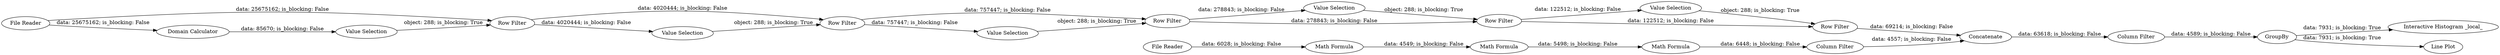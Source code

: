 digraph {
	"1780661985892145987_5" [label="File Reader"]
	"1780661985892145987_27" [label="Math Formula"]
	"1780661985892145987_32" [label="Interactive Histogram _local_"]
	"1780661985892145987_31" [label="Line Plot"]
	"1780661985892145987_26" [label="Math Formula"]
	"1780661985892145987_2" [label="Row Filter"]
	"1780661985892145987_30" [label="Column Filter"]
	"1780661985892145987_13" [label="Row Filter"]
	"1780661985892145987_25" [label="Math Formula"]
	"1780661985892145987_16" [label="Value Selection"]
	"1780661985892145987_14" [label="Row Filter"]
	"1780661985892145987_15" [label="Value Selection"]
	"1780661985892145987_17" [label="Row Filter"]
	"1780661985892145987_11" [label="Domain Calculator"]
	"1780661985892145987_24" [label=Concatenate]
	"1780661985892145987_19" [label="Value Selection"]
	"1780661985892145987_28" [label="Column Filter"]
	"1780661985892145987_12" [label="Value Selection"]
	"1780661985892145987_18" [label="Row Filter"]
	"1780661985892145987_23" [label="File Reader"]
	"1780661985892145987_9" [label="Value Selection"]
	"1780661985892145987_29" [label=GroupBy]
	"1780661985892145987_17" -> "1780661985892145987_19" [label="data: 122512; is_blocking: False"]
	"1780661985892145987_26" -> "1780661985892145987_27" [label="data: 5498; is_blocking: False"]
	"1780661985892145987_30" -> "1780661985892145987_29" [label="data: 4589; is_blocking: False"]
	"1780661985892145987_2" -> "1780661985892145987_13" [label="data: 4020444; is_blocking: False"]
	"1780661985892145987_13" -> "1780661985892145987_14" [label="data: 757447; is_blocking: False"]
	"1780661985892145987_14" -> "1780661985892145987_16" [label="data: 278843; is_blocking: False"]
	"1780661985892145987_25" -> "1780661985892145987_26" [label="data: 4549; is_blocking: False"]
	"1780661985892145987_5" -> "1780661985892145987_11" [label="data: 25675162; is_blocking: False"]
	"1780661985892145987_19" -> "1780661985892145987_18" [label="object: 288; is_blocking: True"]
	"1780661985892145987_14" -> "1780661985892145987_17" [label="data: 278843; is_blocking: False"]
	"1780661985892145987_27" -> "1780661985892145987_28" [label="data: 6448; is_blocking: False"]
	"1780661985892145987_12" -> "1780661985892145987_13" [label="object: 288; is_blocking: True"]
	"1780661985892145987_13" -> "1780661985892145987_15" [label="data: 757447; is_blocking: False"]
	"1780661985892145987_18" -> "1780661985892145987_24" [label="data: 69214; is_blocking: False"]
	"1780661985892145987_16" -> "1780661985892145987_17" [label="object: 288; is_blocking: True"]
	"1780661985892145987_17" -> "1780661985892145987_18" [label="data: 122512; is_blocking: False"]
	"1780661985892145987_5" -> "1780661985892145987_2" [label="data: 25675162; is_blocking: False"]
	"1780661985892145987_11" -> "1780661985892145987_9" [label="data: 85670; is_blocking: False"]
	"1780661985892145987_2" -> "1780661985892145987_12" [label="data: 4020444; is_blocking: False"]
	"1780661985892145987_9" -> "1780661985892145987_2" [label="object: 288; is_blocking: True"]
	"1780661985892145987_28" -> "1780661985892145987_24" [label="data: 4557; is_blocking: False"]
	"1780661985892145987_15" -> "1780661985892145987_14" [label="object: 288; is_blocking: True"]
	"1780661985892145987_29" -> "1780661985892145987_31" [label="data: 7931; is_blocking: True"]
	"1780661985892145987_23" -> "1780661985892145987_25" [label="data: 6028; is_blocking: False"]
	"1780661985892145987_29" -> "1780661985892145987_32" [label="data: 7931; is_blocking: True"]
	"1780661985892145987_24" -> "1780661985892145987_30" [label="data: 63618; is_blocking: False"]
	rankdir=LR
}

